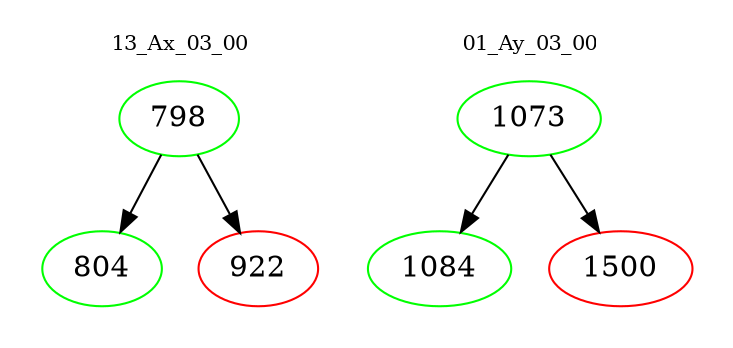 digraph{
subgraph cluster_0 {
color = white
label = "13_Ax_03_00";
fontsize=10;
T0_798 [label="798", color="green"]
T0_798 -> T0_804 [color="black"]
T0_804 [label="804", color="green"]
T0_798 -> T0_922 [color="black"]
T0_922 [label="922", color="red"]
}
subgraph cluster_1 {
color = white
label = "01_Ay_03_00";
fontsize=10;
T1_1073 [label="1073", color="green"]
T1_1073 -> T1_1084 [color="black"]
T1_1084 [label="1084", color="green"]
T1_1073 -> T1_1500 [color="black"]
T1_1500 [label="1500", color="red"]
}
}
